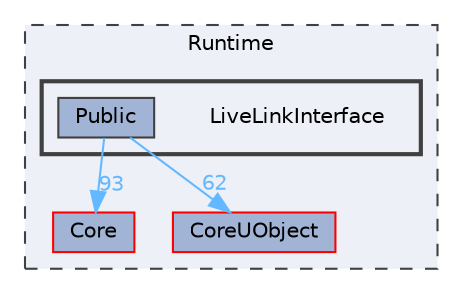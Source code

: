 digraph "LiveLinkInterface"
{
 // INTERACTIVE_SVG=YES
 // LATEX_PDF_SIZE
  bgcolor="transparent";
  edge [fontname=Helvetica,fontsize=10,labelfontname=Helvetica,labelfontsize=10];
  node [fontname=Helvetica,fontsize=10,shape=box,height=0.2,width=0.4];
  compound=true
  subgraph clusterdir_7536b172fbd480bfd146a1b1acd6856b {
    graph [ bgcolor="#edf0f7", pencolor="grey25", label="Runtime", fontname=Helvetica,fontsize=10 style="filled,dashed", URL="dir_7536b172fbd480bfd146a1b1acd6856b.html",tooltip=""]
  dir_0e6cddcc9caa1238c7f3774224afaa45 [label="Core", fillcolor="#a2b4d6", color="red", style="filled", URL="dir_0e6cddcc9caa1238c7f3774224afaa45.html",tooltip=""];
  dir_4c499e5e32e2b4479ad7e552df73eeae [label="CoreUObject", fillcolor="#a2b4d6", color="red", style="filled", URL="dir_4c499e5e32e2b4479ad7e552df73eeae.html",tooltip=""];
  subgraph clusterdir_0b16765323610fed71937b69633845f2 {
    graph [ bgcolor="#edf0f7", pencolor="grey25", label="", fontname=Helvetica,fontsize=10 style="filled,bold", URL="dir_0b16765323610fed71937b69633845f2.html",tooltip=""]
    dir_0b16765323610fed71937b69633845f2 [shape=plaintext, label="LiveLinkInterface"];
  dir_d857fe6066410cf3b7541d0f1258c64c [label="Public", fillcolor="#a2b4d6", color="grey25", style="filled", URL="dir_d857fe6066410cf3b7541d0f1258c64c.html",tooltip=""];
  }
  }
  dir_d857fe6066410cf3b7541d0f1258c64c->dir_0e6cddcc9caa1238c7f3774224afaa45 [headlabel="93", labeldistance=1.5 headhref="dir_000945_000266.html" href="dir_000945_000266.html" color="steelblue1" fontcolor="steelblue1"];
  dir_d857fe6066410cf3b7541d0f1258c64c->dir_4c499e5e32e2b4479ad7e552df73eeae [headlabel="62", labeldistance=1.5 headhref="dir_000945_000268.html" href="dir_000945_000268.html" color="steelblue1" fontcolor="steelblue1"];
}
